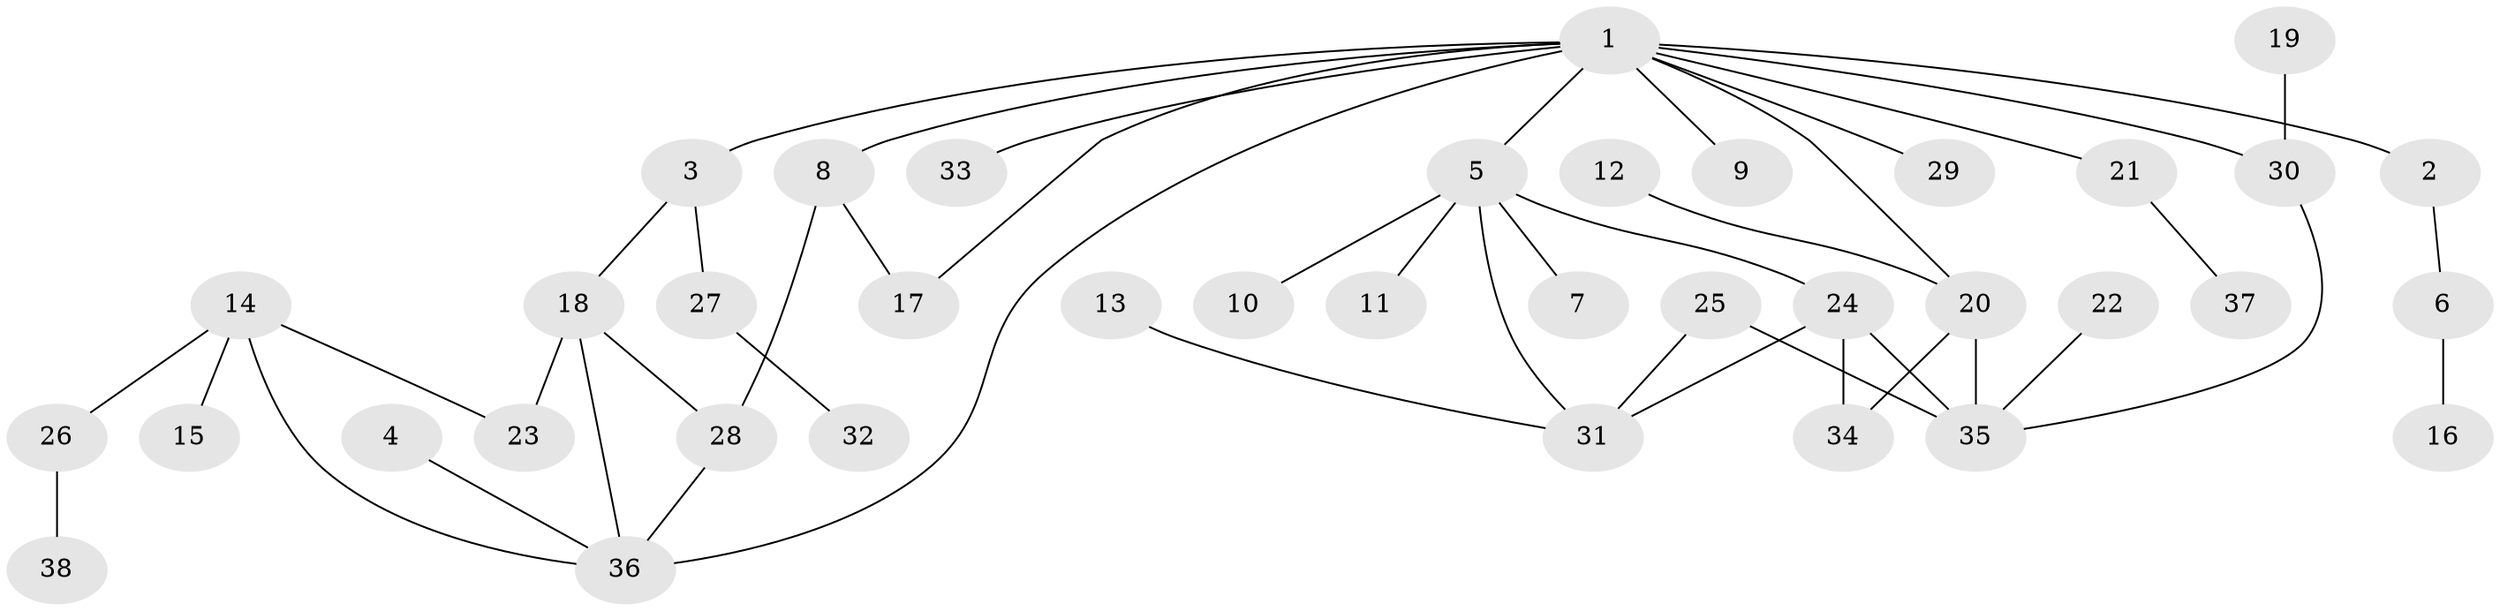 // original degree distribution, {6: 0.02666666666666667, 5: 0.02666666666666667, 8: 0.013333333333333334, 3: 0.24, 7: 0.013333333333333334, 4: 0.06666666666666667, 2: 0.2, 1: 0.41333333333333333}
// Generated by graph-tools (version 1.1) at 2025/49/03/09/25 03:49:23]
// undirected, 38 vertices, 47 edges
graph export_dot {
graph [start="1"]
  node [color=gray90,style=filled];
  1;
  2;
  3;
  4;
  5;
  6;
  7;
  8;
  9;
  10;
  11;
  12;
  13;
  14;
  15;
  16;
  17;
  18;
  19;
  20;
  21;
  22;
  23;
  24;
  25;
  26;
  27;
  28;
  29;
  30;
  31;
  32;
  33;
  34;
  35;
  36;
  37;
  38;
  1 -- 2 [weight=1.0];
  1 -- 3 [weight=1.0];
  1 -- 5 [weight=1.0];
  1 -- 8 [weight=1.0];
  1 -- 9 [weight=1.0];
  1 -- 17 [weight=1.0];
  1 -- 20 [weight=1.0];
  1 -- 21 [weight=1.0];
  1 -- 29 [weight=1.0];
  1 -- 30 [weight=1.0];
  1 -- 33 [weight=1.0];
  1 -- 36 [weight=1.0];
  2 -- 6 [weight=1.0];
  3 -- 18 [weight=1.0];
  3 -- 27 [weight=1.0];
  4 -- 36 [weight=1.0];
  5 -- 7 [weight=1.0];
  5 -- 10 [weight=1.0];
  5 -- 11 [weight=1.0];
  5 -- 24 [weight=1.0];
  5 -- 31 [weight=1.0];
  6 -- 16 [weight=1.0];
  8 -- 17 [weight=1.0];
  8 -- 28 [weight=1.0];
  12 -- 20 [weight=1.0];
  13 -- 31 [weight=1.0];
  14 -- 15 [weight=1.0];
  14 -- 23 [weight=1.0];
  14 -- 26 [weight=1.0];
  14 -- 36 [weight=1.0];
  18 -- 23 [weight=1.0];
  18 -- 28 [weight=1.0];
  18 -- 36 [weight=1.0];
  19 -- 30 [weight=1.0];
  20 -- 34 [weight=1.0];
  20 -- 35 [weight=1.0];
  21 -- 37 [weight=1.0];
  22 -- 35 [weight=1.0];
  24 -- 31 [weight=1.0];
  24 -- 34 [weight=1.0];
  24 -- 35 [weight=1.0];
  25 -- 31 [weight=1.0];
  25 -- 35 [weight=1.0];
  26 -- 38 [weight=1.0];
  27 -- 32 [weight=1.0];
  28 -- 36 [weight=1.0];
  30 -- 35 [weight=1.0];
}
